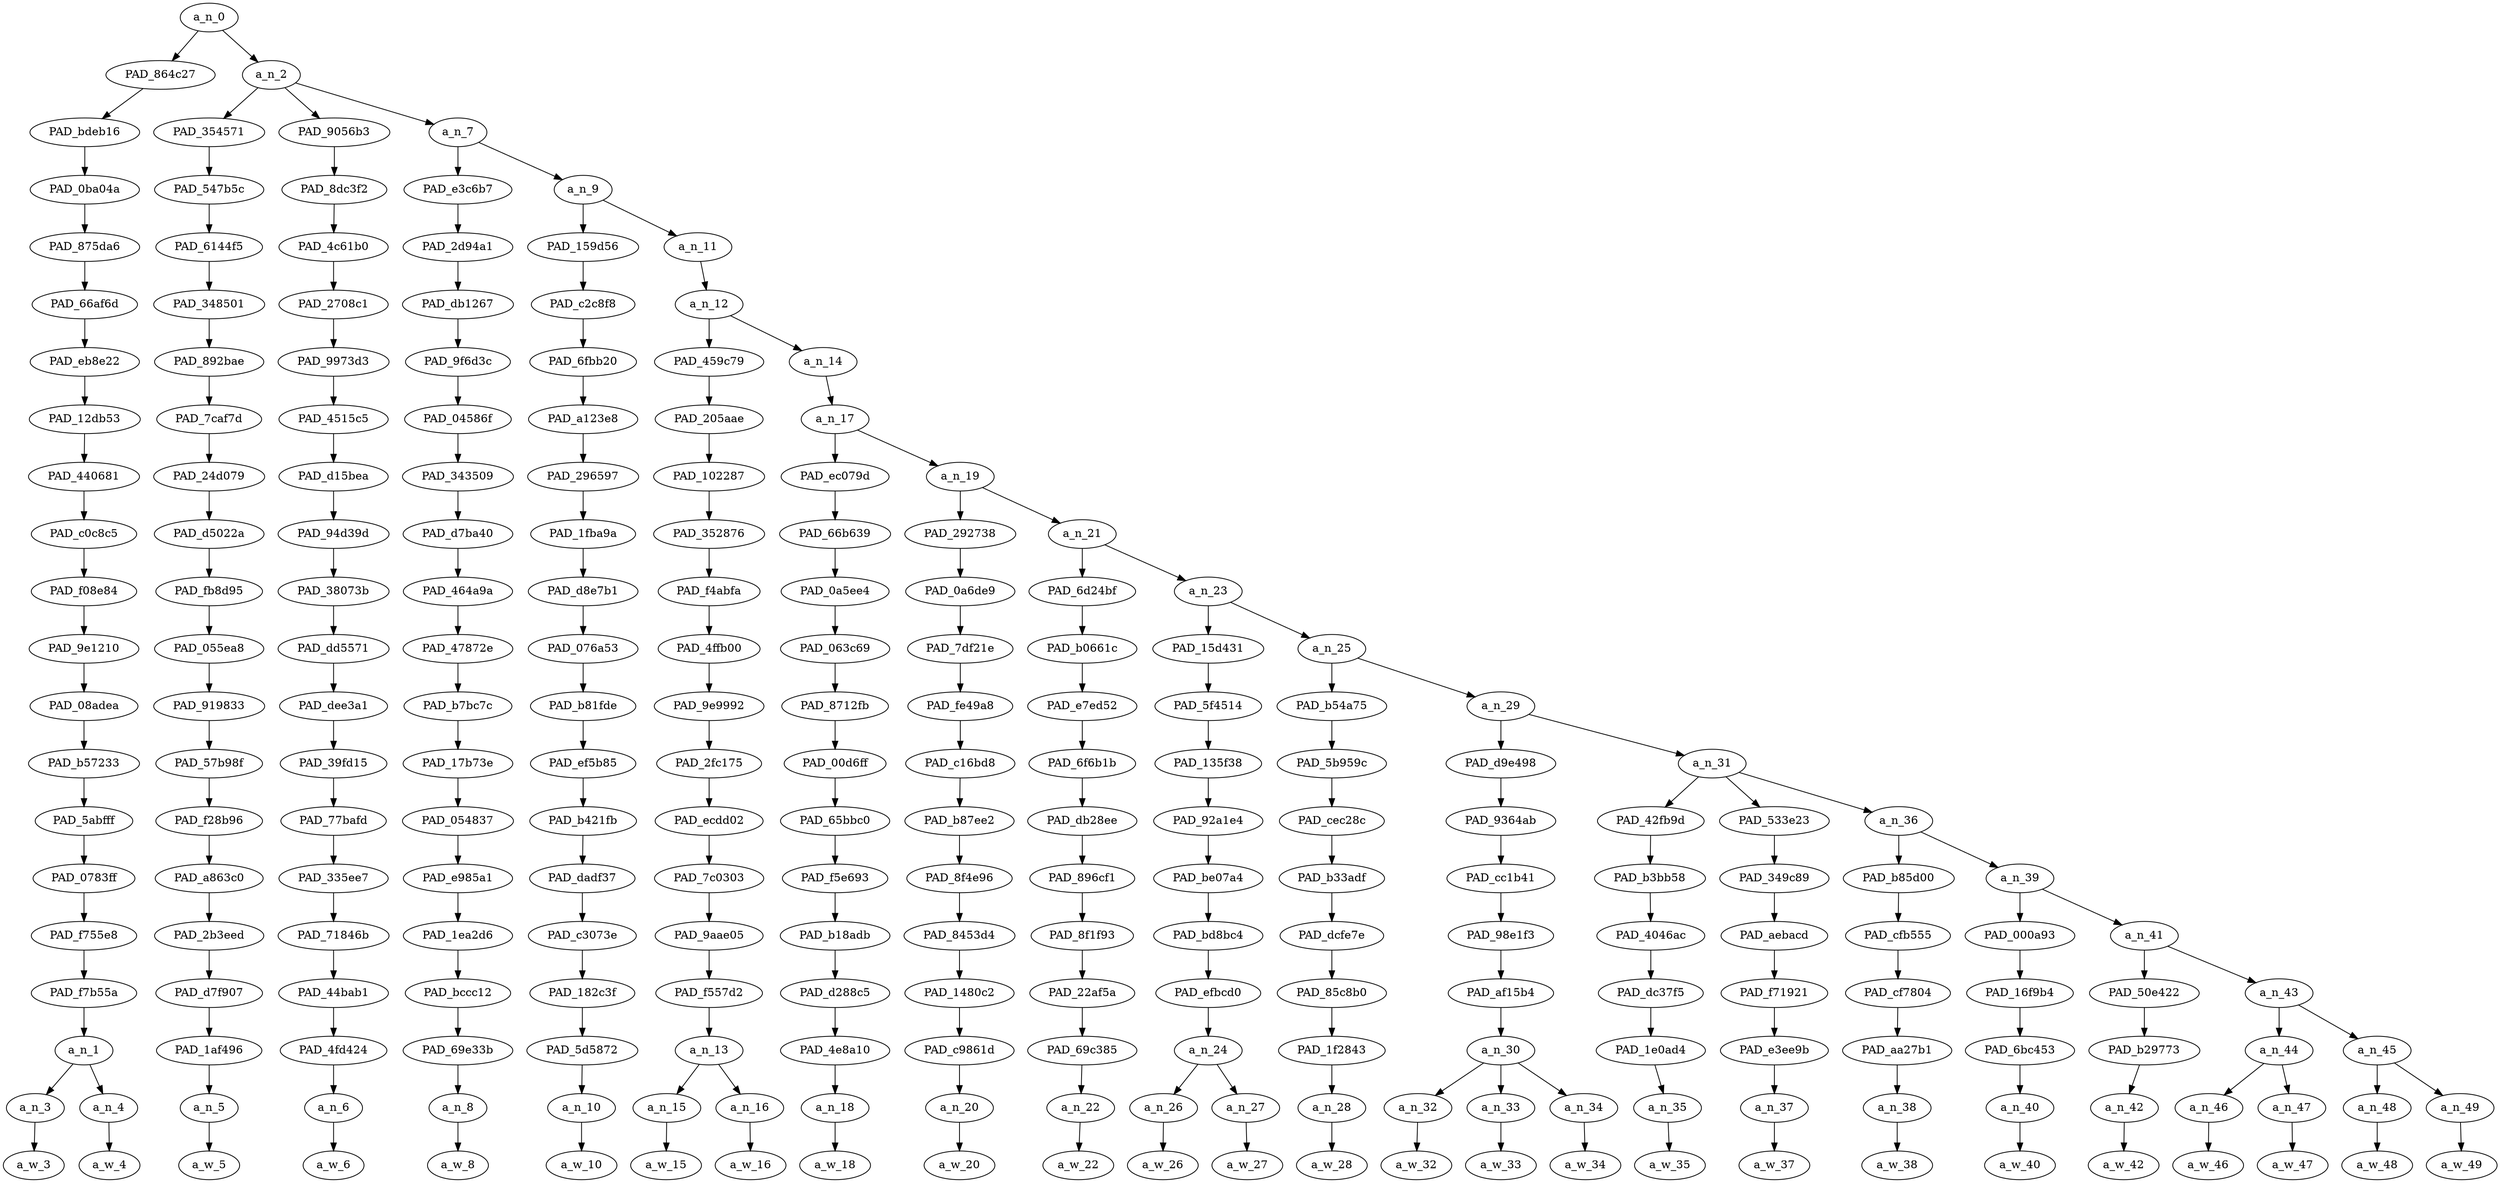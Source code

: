 strict digraph "" {
	a_n_0	[div_dir=1,
		index=0,
		level=20,
		pos="1.9516126844618056,20!",
		text_span="[0, 1, 2, 3, 4, 5, 6, 7, 8, 9, 10, 11, 12, 13, 14, 15, 16, 17, 18, 19, 20, 21, 22, 23, 24, 25]",
		value=0.99999999];
	PAD_864c27	[div_dir=1,
		index=0,
		level=19,
		pos="0.5,19!",
		text_span="[0, 1]",
		value=0.10916857];
	a_n_0 -> PAD_864c27;
	a_n_2	[div_dir=1,
		index=1,
		level=19,
		pos="3.403225368923611,19!",
		text_span="[2, 3, 4, 5, 6, 7, 8, 9, 10, 11, 12, 13, 14, 15, 16, 17, 18, 19, 20, 21, 22, 23, 24, 25]",
		value=0.88973448];
	a_n_0 -> a_n_2;
	PAD_bdeb16	[div_dir=1,
		index=0,
		level=18,
		pos="0.5,18!",
		text_span="[0, 1]",
		value=0.10916857];
	PAD_864c27 -> PAD_bdeb16;
	PAD_0ba04a	[div_dir=1,
		index=0,
		level=17,
		pos="0.5,17!",
		text_span="[0, 1]",
		value=0.10916857];
	PAD_bdeb16 -> PAD_0ba04a;
	PAD_875da6	[div_dir=1,
		index=0,
		level=16,
		pos="0.5,16!",
		text_span="[0, 1]",
		value=0.10916857];
	PAD_0ba04a -> PAD_875da6;
	PAD_66af6d	[div_dir=1,
		index=0,
		level=15,
		pos="0.5,15!",
		text_span="[0, 1]",
		value=0.10916857];
	PAD_875da6 -> PAD_66af6d;
	PAD_eb8e22	[div_dir=1,
		index=0,
		level=14,
		pos="0.5,14!",
		text_span="[0, 1]",
		value=0.10916857];
	PAD_66af6d -> PAD_eb8e22;
	PAD_12db53	[div_dir=1,
		index=0,
		level=13,
		pos="0.5,13!",
		text_span="[0, 1]",
		value=0.10916857];
	PAD_eb8e22 -> PAD_12db53;
	PAD_440681	[div_dir=1,
		index=0,
		level=12,
		pos="0.5,12!",
		text_span="[0, 1]",
		value=0.10916857];
	PAD_12db53 -> PAD_440681;
	PAD_c0c8c5	[div_dir=1,
		index=0,
		level=11,
		pos="0.5,11!",
		text_span="[0, 1]",
		value=0.10916857];
	PAD_440681 -> PAD_c0c8c5;
	PAD_f08e84	[div_dir=1,
		index=0,
		level=10,
		pos="0.5,10!",
		text_span="[0, 1]",
		value=0.10916857];
	PAD_c0c8c5 -> PAD_f08e84;
	PAD_9e1210	[div_dir=1,
		index=0,
		level=9,
		pos="0.5,9!",
		text_span="[0, 1]",
		value=0.10916857];
	PAD_f08e84 -> PAD_9e1210;
	PAD_08adea	[div_dir=1,
		index=0,
		level=8,
		pos="0.5,8!",
		text_span="[0, 1]",
		value=0.10916857];
	PAD_9e1210 -> PAD_08adea;
	PAD_b57233	[div_dir=1,
		index=0,
		level=7,
		pos="0.5,7!",
		text_span="[0, 1]",
		value=0.10916857];
	PAD_08adea -> PAD_b57233;
	PAD_5abfff	[div_dir=1,
		index=0,
		level=6,
		pos="0.5,6!",
		text_span="[0, 1]",
		value=0.10916857];
	PAD_b57233 -> PAD_5abfff;
	PAD_0783ff	[div_dir=1,
		index=0,
		level=5,
		pos="0.5,5!",
		text_span="[0, 1]",
		value=0.10916857];
	PAD_5abfff -> PAD_0783ff;
	PAD_f755e8	[div_dir=1,
		index=0,
		level=4,
		pos="0.5,4!",
		text_span="[0, 1]",
		value=0.10916857];
	PAD_0783ff -> PAD_f755e8;
	PAD_f7b55a	[div_dir=1,
		index=0,
		level=3,
		pos="0.5,3!",
		text_span="[0, 1]",
		value=0.10916857];
	PAD_f755e8 -> PAD_f7b55a;
	a_n_1	[div_dir=1,
		index=0,
		level=2,
		pos="0.5,2!",
		text_span="[0, 1]",
		value=0.10916857];
	PAD_f7b55a -> a_n_1;
	a_n_3	[div_dir=1,
		index=0,
		level=1,
		pos="0.0,1!",
		text_span="[0]",
		value=0.05804582];
	a_n_1 -> a_n_3;
	a_n_4	[div_dir=1,
		index=1,
		level=1,
		pos="1.0,1!",
		text_span="[1]",
		value=0.05062769];
	a_n_1 -> a_n_4;
	a_w_3	[div_dir=0,
		index=0,
		level=0,
		pos="0,0!",
		text_span="[0]",
		value=illegal];
	a_n_3 -> a_w_3;
	a_w_4	[div_dir=0,
		index=1,
		level=0,
		pos="1,0!",
		text_span="[1]",
		value=aliens];
	a_n_4 -> a_w_4;
	PAD_354571	[div_dir=1,
		index=1,
		level=18,
		pos="2.0,18!",
		text_span="[2]",
		value=0.03286369];
	a_n_2 -> PAD_354571;
	PAD_9056b3	[div_dir=1,
		index=2,
		level=18,
		pos="3.0,18!",
		text_span="[3]",
		value=0.02727210];
	a_n_2 -> PAD_9056b3;
	a_n_7	[div_dir=1,
		index=3,
		level=18,
		pos="5.209676106770834,18!",
		text_span="[4, 5, 6, 7, 8, 9, 10, 11, 12, 13, 14, 15, 16, 17, 18, 19, 20, 21, 22, 23, 24, 25]",
		value=0.82859205];
	a_n_2 -> a_n_7;
	PAD_547b5c	[div_dir=1,
		index=1,
		level=17,
		pos="2.0,17!",
		text_span="[2]",
		value=0.03286369];
	PAD_354571 -> PAD_547b5c;
	PAD_6144f5	[div_dir=1,
		index=1,
		level=16,
		pos="2.0,16!",
		text_span="[2]",
		value=0.03286369];
	PAD_547b5c -> PAD_6144f5;
	PAD_348501	[div_dir=1,
		index=1,
		level=15,
		pos="2.0,15!",
		text_span="[2]",
		value=0.03286369];
	PAD_6144f5 -> PAD_348501;
	PAD_892bae	[div_dir=1,
		index=1,
		level=14,
		pos="2.0,14!",
		text_span="[2]",
		value=0.03286369];
	PAD_348501 -> PAD_892bae;
	PAD_7caf7d	[div_dir=1,
		index=1,
		level=13,
		pos="2.0,13!",
		text_span="[2]",
		value=0.03286369];
	PAD_892bae -> PAD_7caf7d;
	PAD_24d079	[div_dir=1,
		index=1,
		level=12,
		pos="2.0,12!",
		text_span="[2]",
		value=0.03286369];
	PAD_7caf7d -> PAD_24d079;
	PAD_d5022a	[div_dir=1,
		index=1,
		level=11,
		pos="2.0,11!",
		text_span="[2]",
		value=0.03286369];
	PAD_24d079 -> PAD_d5022a;
	PAD_fb8d95	[div_dir=1,
		index=1,
		level=10,
		pos="2.0,10!",
		text_span="[2]",
		value=0.03286369];
	PAD_d5022a -> PAD_fb8d95;
	PAD_055ea8	[div_dir=1,
		index=1,
		level=9,
		pos="2.0,9!",
		text_span="[2]",
		value=0.03286369];
	PAD_fb8d95 -> PAD_055ea8;
	PAD_919833	[div_dir=1,
		index=1,
		level=8,
		pos="2.0,8!",
		text_span="[2]",
		value=0.03286369];
	PAD_055ea8 -> PAD_919833;
	PAD_57b98f	[div_dir=1,
		index=1,
		level=7,
		pos="2.0,7!",
		text_span="[2]",
		value=0.03286369];
	PAD_919833 -> PAD_57b98f;
	PAD_f28b96	[div_dir=1,
		index=1,
		level=6,
		pos="2.0,6!",
		text_span="[2]",
		value=0.03286369];
	PAD_57b98f -> PAD_f28b96;
	PAD_a863c0	[div_dir=1,
		index=1,
		level=5,
		pos="2.0,5!",
		text_span="[2]",
		value=0.03286369];
	PAD_f28b96 -> PAD_a863c0;
	PAD_2b3eed	[div_dir=1,
		index=1,
		level=4,
		pos="2.0,4!",
		text_span="[2]",
		value=0.03286369];
	PAD_a863c0 -> PAD_2b3eed;
	PAD_d7f907	[div_dir=1,
		index=1,
		level=3,
		pos="2.0,3!",
		text_span="[2]",
		value=0.03286369];
	PAD_2b3eed -> PAD_d7f907;
	PAD_1af496	[div_dir=1,
		index=1,
		level=2,
		pos="2.0,2!",
		text_span="[2]",
		value=0.03286369];
	PAD_d7f907 -> PAD_1af496;
	a_n_5	[div_dir=1,
		index=2,
		level=1,
		pos="2.0,1!",
		text_span="[2]",
		value=0.03286369];
	PAD_1af496 -> a_n_5;
	a_w_5	[div_dir=0,
		index=2,
		level=0,
		pos="2,0!",
		text_span="[2]",
		value=should];
	a_n_5 -> a_w_5;
	PAD_8dc3f2	[div_dir=1,
		index=2,
		level=17,
		pos="3.0,17!",
		text_span="[3]",
		value=0.02727210];
	PAD_9056b3 -> PAD_8dc3f2;
	PAD_4c61b0	[div_dir=1,
		index=2,
		level=16,
		pos="3.0,16!",
		text_span="[3]",
		value=0.02727210];
	PAD_8dc3f2 -> PAD_4c61b0;
	PAD_2708c1	[div_dir=1,
		index=2,
		level=15,
		pos="3.0,15!",
		text_span="[3]",
		value=0.02727210];
	PAD_4c61b0 -> PAD_2708c1;
	PAD_9973d3	[div_dir=1,
		index=2,
		level=14,
		pos="3.0,14!",
		text_span="[3]",
		value=0.02727210];
	PAD_2708c1 -> PAD_9973d3;
	PAD_4515c5	[div_dir=1,
		index=2,
		level=13,
		pos="3.0,13!",
		text_span="[3]",
		value=0.02727210];
	PAD_9973d3 -> PAD_4515c5;
	PAD_d15bea	[div_dir=1,
		index=2,
		level=12,
		pos="3.0,12!",
		text_span="[3]",
		value=0.02727210];
	PAD_4515c5 -> PAD_d15bea;
	PAD_94d39d	[div_dir=1,
		index=2,
		level=11,
		pos="3.0,11!",
		text_span="[3]",
		value=0.02727210];
	PAD_d15bea -> PAD_94d39d;
	PAD_38073b	[div_dir=1,
		index=2,
		level=10,
		pos="3.0,10!",
		text_span="[3]",
		value=0.02727210];
	PAD_94d39d -> PAD_38073b;
	PAD_dd5571	[div_dir=1,
		index=2,
		level=9,
		pos="3.0,9!",
		text_span="[3]",
		value=0.02727210];
	PAD_38073b -> PAD_dd5571;
	PAD_dee3a1	[div_dir=1,
		index=2,
		level=8,
		pos="3.0,8!",
		text_span="[3]",
		value=0.02727210];
	PAD_dd5571 -> PAD_dee3a1;
	PAD_39fd15	[div_dir=1,
		index=2,
		level=7,
		pos="3.0,7!",
		text_span="[3]",
		value=0.02727210];
	PAD_dee3a1 -> PAD_39fd15;
	PAD_77bafd	[div_dir=1,
		index=2,
		level=6,
		pos="3.0,6!",
		text_span="[3]",
		value=0.02727210];
	PAD_39fd15 -> PAD_77bafd;
	PAD_335ee7	[div_dir=1,
		index=2,
		level=5,
		pos="3.0,5!",
		text_span="[3]",
		value=0.02727210];
	PAD_77bafd -> PAD_335ee7;
	PAD_71846b	[div_dir=1,
		index=2,
		level=4,
		pos="3.0,4!",
		text_span="[3]",
		value=0.02727210];
	PAD_335ee7 -> PAD_71846b;
	PAD_44bab1	[div_dir=1,
		index=2,
		level=3,
		pos="3.0,3!",
		text_span="[3]",
		value=0.02727210];
	PAD_71846b -> PAD_44bab1;
	PAD_4fd424	[div_dir=1,
		index=2,
		level=2,
		pos="3.0,2!",
		text_span="[3]",
		value=0.02727210];
	PAD_44bab1 -> PAD_4fd424;
	a_n_6	[div_dir=1,
		index=3,
		level=1,
		pos="3.0,1!",
		text_span="[3]",
		value=0.02727210];
	PAD_4fd424 -> a_n_6;
	a_w_6	[div_dir=0,
		index=3,
		level=0,
		pos="3,0!",
		text_span="[3]",
		value=just];
	a_n_6 -> a_w_6;
	PAD_e3c6b7	[div_dir=1,
		index=3,
		level=17,
		pos="4.0,17!",
		text_span="[4]",
		value=0.02339483];
	a_n_7 -> PAD_e3c6b7;
	a_n_9	[div_dir=1,
		index=4,
		level=17,
		pos="6.419352213541667,17!",
		text_span="[5, 6, 7, 8, 9, 10, 11, 12, 13, 14, 15, 16, 17, 18, 19, 20, 21, 22, 23, 24, 25]",
		value=0.80422819];
	a_n_7 -> a_n_9;
	PAD_2d94a1	[div_dir=1,
		index=3,
		level=16,
		pos="4.0,16!",
		text_span="[4]",
		value=0.02339483];
	PAD_e3c6b7 -> PAD_2d94a1;
	PAD_db1267	[div_dir=1,
		index=3,
		level=15,
		pos="4.0,15!",
		text_span="[4]",
		value=0.02339483];
	PAD_2d94a1 -> PAD_db1267;
	PAD_9f6d3c	[div_dir=1,
		index=3,
		level=14,
		pos="4.0,14!",
		text_span="[4]",
		value=0.02339483];
	PAD_db1267 -> PAD_9f6d3c;
	PAD_04586f	[div_dir=1,
		index=3,
		level=13,
		pos="4.0,13!",
		text_span="[4]",
		value=0.02339483];
	PAD_9f6d3c -> PAD_04586f;
	PAD_343509	[div_dir=1,
		index=3,
		level=12,
		pos="4.0,12!",
		text_span="[4]",
		value=0.02339483];
	PAD_04586f -> PAD_343509;
	PAD_d7ba40	[div_dir=1,
		index=3,
		level=11,
		pos="4.0,11!",
		text_span="[4]",
		value=0.02339483];
	PAD_343509 -> PAD_d7ba40;
	PAD_464a9a	[div_dir=1,
		index=3,
		level=10,
		pos="4.0,10!",
		text_span="[4]",
		value=0.02339483];
	PAD_d7ba40 -> PAD_464a9a;
	PAD_47872e	[div_dir=1,
		index=3,
		level=9,
		pos="4.0,9!",
		text_span="[4]",
		value=0.02339483];
	PAD_464a9a -> PAD_47872e;
	PAD_b7bc7c	[div_dir=1,
		index=3,
		level=8,
		pos="4.0,8!",
		text_span="[4]",
		value=0.02339483];
	PAD_47872e -> PAD_b7bc7c;
	PAD_17b73e	[div_dir=1,
		index=3,
		level=7,
		pos="4.0,7!",
		text_span="[4]",
		value=0.02339483];
	PAD_b7bc7c -> PAD_17b73e;
	PAD_054837	[div_dir=1,
		index=3,
		level=6,
		pos="4.0,6!",
		text_span="[4]",
		value=0.02339483];
	PAD_17b73e -> PAD_054837;
	PAD_e985a1	[div_dir=1,
		index=3,
		level=5,
		pos="4.0,5!",
		text_span="[4]",
		value=0.02339483];
	PAD_054837 -> PAD_e985a1;
	PAD_1ea2d6	[div_dir=1,
		index=3,
		level=4,
		pos="4.0,4!",
		text_span="[4]",
		value=0.02339483];
	PAD_e985a1 -> PAD_1ea2d6;
	PAD_bccc12	[div_dir=1,
		index=3,
		level=3,
		pos="4.0,3!",
		text_span="[4]",
		value=0.02339483];
	PAD_1ea2d6 -> PAD_bccc12;
	PAD_69e33b	[div_dir=1,
		index=3,
		level=2,
		pos="4.0,2!",
		text_span="[4]",
		value=0.02339483];
	PAD_bccc12 -> PAD_69e33b;
	a_n_8	[div_dir=1,
		index=4,
		level=1,
		pos="4.0,1!",
		text_span="[4]",
		value=0.02339483];
	PAD_69e33b -> a_n_8;
	a_w_8	[div_dir=0,
		index=4,
		level=0,
		pos="4,0!",
		text_span="[4]",
		value=be];
	a_n_8 -> a_w_8;
	PAD_159d56	[div_dir=1,
		index=4,
		level=16,
		pos="5.0,16!",
		text_span="[5]",
		value=0.02410509];
	a_n_9 -> PAD_159d56;
	a_n_11	[div_dir=1,
		index=5,
		level=16,
		pos="7.838704427083334,16!",
		text_span="[6, 7, 8, 9, 10, 11, 12, 13, 14, 15, 16, 17, 18, 19, 20, 21, 22, 23, 24, 25]",
		value=0.77915946];
	a_n_9 -> a_n_11;
	PAD_c2c8f8	[div_dir=1,
		index=4,
		level=15,
		pos="5.0,15!",
		text_span="[5]",
		value=0.02410509];
	PAD_159d56 -> PAD_c2c8f8;
	PAD_6fbb20	[div_dir=1,
		index=4,
		level=14,
		pos="5.0,14!",
		text_span="[5]",
		value=0.02410509];
	PAD_c2c8f8 -> PAD_6fbb20;
	PAD_a123e8	[div_dir=1,
		index=4,
		level=13,
		pos="5.0,13!",
		text_span="[5]",
		value=0.02410509];
	PAD_6fbb20 -> PAD_a123e8;
	PAD_296597	[div_dir=1,
		index=4,
		level=12,
		pos="5.0,12!",
		text_span="[5]",
		value=0.02410509];
	PAD_a123e8 -> PAD_296597;
	PAD_1fba9a	[div_dir=1,
		index=4,
		level=11,
		pos="5.0,11!",
		text_span="[5]",
		value=0.02410509];
	PAD_296597 -> PAD_1fba9a;
	PAD_d8e7b1	[div_dir=1,
		index=4,
		level=10,
		pos="5.0,10!",
		text_span="[5]",
		value=0.02410509];
	PAD_1fba9a -> PAD_d8e7b1;
	PAD_076a53	[div_dir=1,
		index=4,
		level=9,
		pos="5.0,9!",
		text_span="[5]",
		value=0.02410509];
	PAD_d8e7b1 -> PAD_076a53;
	PAD_b81fde	[div_dir=1,
		index=4,
		level=8,
		pos="5.0,8!",
		text_span="[5]",
		value=0.02410509];
	PAD_076a53 -> PAD_b81fde;
	PAD_ef5b85	[div_dir=1,
		index=4,
		level=7,
		pos="5.0,7!",
		text_span="[5]",
		value=0.02410509];
	PAD_b81fde -> PAD_ef5b85;
	PAD_b421fb	[div_dir=1,
		index=4,
		level=6,
		pos="5.0,6!",
		text_span="[5]",
		value=0.02410509];
	PAD_ef5b85 -> PAD_b421fb;
	PAD_dadf37	[div_dir=1,
		index=4,
		level=5,
		pos="5.0,5!",
		text_span="[5]",
		value=0.02410509];
	PAD_b421fb -> PAD_dadf37;
	PAD_c3073e	[div_dir=1,
		index=4,
		level=4,
		pos="5.0,4!",
		text_span="[5]",
		value=0.02410509];
	PAD_dadf37 -> PAD_c3073e;
	PAD_182c3f	[div_dir=1,
		index=4,
		level=3,
		pos="5.0,3!",
		text_span="[5]",
		value=0.02410509];
	PAD_c3073e -> PAD_182c3f;
	PAD_5d5872	[div_dir=1,
		index=4,
		level=2,
		pos="5.0,2!",
		text_span="[5]",
		value=0.02410509];
	PAD_182c3f -> PAD_5d5872;
	a_n_10	[div_dir=1,
		index=5,
		level=1,
		pos="5.0,1!",
		text_span="[5]",
		value=0.02410509];
	PAD_5d5872 -> a_n_10;
	a_w_10	[div_dir=0,
		index=5,
		level=0,
		pos="5,0!",
		text_span="[5]",
		value=called];
	a_n_10 -> a_w_10;
	a_n_12	[div_dir=1,
		index=5,
		level=15,
		pos="7.838704427083334,15!",
		text_span="[6, 7, 8, 9, 10, 11, 12, 13, 14, 15, 16, 17, 18, 19, 20, 21, 22, 23, 24, 25]",
		value=0.77818424];
	a_n_11 -> a_n_12;
	PAD_459c79	[div_dir=1,
		index=5,
		level=14,
		pos="6.5,14!",
		text_span="[6, 7]",
		value=0.06320005];
	a_n_12 -> PAD_459c79;
	a_n_14	[div_dir=1,
		index=6,
		level=14,
		pos="9.177408854166668,14!",
		text_span="[8, 9, 10, 11, 12, 13, 14, 15, 16, 17, 18, 19, 20, 21, 22, 23, 24, 25]",
		value=0.71400896];
	a_n_12 -> a_n_14;
	PAD_205aae	[div_dir=1,
		index=5,
		level=13,
		pos="6.5,13!",
		text_span="[6, 7]",
		value=0.06320005];
	PAD_459c79 -> PAD_205aae;
	PAD_102287	[div_dir=1,
		index=5,
		level=12,
		pos="6.5,12!",
		text_span="[6, 7]",
		value=0.06320005];
	PAD_205aae -> PAD_102287;
	PAD_352876	[div_dir=1,
		index=5,
		level=11,
		pos="6.5,11!",
		text_span="[6, 7]",
		value=0.06320005];
	PAD_102287 -> PAD_352876;
	PAD_f4abfa	[div_dir=1,
		index=5,
		level=10,
		pos="6.5,10!",
		text_span="[6, 7]",
		value=0.06320005];
	PAD_352876 -> PAD_f4abfa;
	PAD_4ffb00	[div_dir=1,
		index=5,
		level=9,
		pos="6.5,9!",
		text_span="[6, 7]",
		value=0.06320005];
	PAD_f4abfa -> PAD_4ffb00;
	PAD_9e9992	[div_dir=1,
		index=5,
		level=8,
		pos="6.5,8!",
		text_span="[6, 7]",
		value=0.06320005];
	PAD_4ffb00 -> PAD_9e9992;
	PAD_2fc175	[div_dir=1,
		index=5,
		level=7,
		pos="6.5,7!",
		text_span="[6, 7]",
		value=0.06320005];
	PAD_9e9992 -> PAD_2fc175;
	PAD_ecdd02	[div_dir=1,
		index=5,
		level=6,
		pos="6.5,6!",
		text_span="[6, 7]",
		value=0.06320005];
	PAD_2fc175 -> PAD_ecdd02;
	PAD_7c0303	[div_dir=1,
		index=5,
		level=5,
		pos="6.5,5!",
		text_span="[6, 7]",
		value=0.06320005];
	PAD_ecdd02 -> PAD_7c0303;
	PAD_9aae05	[div_dir=1,
		index=5,
		level=4,
		pos="6.5,4!",
		text_span="[6, 7]",
		value=0.06320005];
	PAD_7c0303 -> PAD_9aae05;
	PAD_f557d2	[div_dir=1,
		index=5,
		level=3,
		pos="6.5,3!",
		text_span="[6, 7]",
		value=0.06320005];
	PAD_9aae05 -> PAD_f557d2;
	a_n_13	[div_dir=1,
		index=5,
		level=2,
		pos="6.5,2!",
		text_span="[6, 7]",
		value=0.06320005];
	PAD_f557d2 -> a_n_13;
	a_n_15	[div_dir=1,
		index=6,
		level=1,
		pos="6.0,1!",
		text_span="[6]",
		value=0.03156558];
	a_n_13 -> a_n_15;
	a_n_16	[div_dir=1,
		index=7,
		level=1,
		pos="7.0,1!",
		text_span="[7]",
		value=0.03141052];
	a_n_13 -> a_n_16;
	a_w_15	[div_dir=0,
		index=6,
		level=0,
		pos="6,0!",
		text_span="[6]",
		value=enemy];
	a_n_15 -> a_w_15;
	a_w_16	[div_dir=0,
		index=7,
		level=0,
		pos="7,0!",
		text_span="[7]",
		value=combatants];
	a_n_16 -> a_w_16;
	a_n_17	[div_dir=1,
		index=6,
		level=13,
		pos="9.177408854166668,13!",
		text_span="[8, 9, 10, 11, 12, 13, 14, 15, 16, 17, 18, 19, 20, 21, 22, 23, 24, 25]",
		value=0.71305860];
	a_n_14 -> a_n_17;
	PAD_ec079d	[div_dir=1,
		index=6,
		level=12,
		pos="8.0,12!",
		text_span="[8]",
		value=0.02447780];
	a_n_17 -> PAD_ec079d;
	a_n_19	[div_dir=1,
		index=7,
		level=12,
		pos="10.354817708333334,12!",
		text_span="[9, 10, 11, 12, 13, 14, 15, 16, 17, 18, 19, 20, 21, 22, 23, 24, 25]",
		value=0.68763043];
	a_n_17 -> a_n_19;
	PAD_66b639	[div_dir=1,
		index=6,
		level=11,
		pos="8.0,11!",
		text_span="[8]",
		value=0.02447780];
	PAD_ec079d -> PAD_66b639;
	PAD_0a5ee4	[div_dir=1,
		index=6,
		level=10,
		pos="8.0,10!",
		text_span="[8]",
		value=0.02447780];
	PAD_66b639 -> PAD_0a5ee4;
	PAD_063c69	[div_dir=1,
		index=6,
		level=9,
		pos="8.0,9!",
		text_span="[8]",
		value=0.02447780];
	PAD_0a5ee4 -> PAD_063c69;
	PAD_8712fb	[div_dir=1,
		index=6,
		level=8,
		pos="8.0,8!",
		text_span="[8]",
		value=0.02447780];
	PAD_063c69 -> PAD_8712fb;
	PAD_00d6ff	[div_dir=1,
		index=6,
		level=7,
		pos="8.0,7!",
		text_span="[8]",
		value=0.02447780];
	PAD_8712fb -> PAD_00d6ff;
	PAD_65bbc0	[div_dir=1,
		index=6,
		level=6,
		pos="8.0,6!",
		text_span="[8]",
		value=0.02447780];
	PAD_00d6ff -> PAD_65bbc0;
	PAD_f5e693	[div_dir=1,
		index=6,
		level=5,
		pos="8.0,5!",
		text_span="[8]",
		value=0.02447780];
	PAD_65bbc0 -> PAD_f5e693;
	PAD_b18adb	[div_dir=1,
		index=6,
		level=4,
		pos="8.0,4!",
		text_span="[8]",
		value=0.02447780];
	PAD_f5e693 -> PAD_b18adb;
	PAD_d288c5	[div_dir=1,
		index=6,
		level=3,
		pos="8.0,3!",
		text_span="[8]",
		value=0.02447780];
	PAD_b18adb -> PAD_d288c5;
	PAD_4e8a10	[div_dir=1,
		index=6,
		level=2,
		pos="8.0,2!",
		text_span="[8]",
		value=0.02447780];
	PAD_d288c5 -> PAD_4e8a10;
	a_n_18	[div_dir=1,
		index=8,
		level=1,
		pos="8.0,1!",
		text_span="[8]",
		value=0.02447780];
	PAD_4e8a10 -> a_n_18;
	a_w_18	[div_dir=0,
		index=8,
		level=0,
		pos="8,0!",
		text_span="[8]",
		value=they];
	a_n_18 -> a_w_18;
	PAD_292738	[div_dir=1,
		index=7,
		level=11,
		pos="9.0,11!",
		text_span="[9]",
		value=0.02231771];
	a_n_19 -> PAD_292738;
	a_n_21	[div_dir=1,
		index=8,
		level=11,
		pos="11.709635416666668,11!",
		text_span="[10, 11, 12, 13, 14, 15, 16, 17, 18, 19, 20, 21, 22, 23, 24, 25]",
		value=0.66438306];
	a_n_19 -> a_n_21;
	PAD_0a6de9	[div_dir=1,
		index=7,
		level=10,
		pos="9.0,10!",
		text_span="[9]",
		value=0.02231771];
	PAD_292738 -> PAD_0a6de9;
	PAD_7df21e	[div_dir=1,
		index=7,
		level=9,
		pos="9.0,9!",
		text_span="[9]",
		value=0.02231771];
	PAD_0a6de9 -> PAD_7df21e;
	PAD_fe49a8	[div_dir=1,
		index=7,
		level=8,
		pos="9.0,8!",
		text_span="[9]",
		value=0.02231771];
	PAD_7df21e -> PAD_fe49a8;
	PAD_c16bd8	[div_dir=1,
		index=7,
		level=7,
		pos="9.0,7!",
		text_span="[9]",
		value=0.02231771];
	PAD_fe49a8 -> PAD_c16bd8;
	PAD_b87ee2	[div_dir=1,
		index=7,
		level=6,
		pos="9.0,6!",
		text_span="[9]",
		value=0.02231771];
	PAD_c16bd8 -> PAD_b87ee2;
	PAD_8f4e96	[div_dir=1,
		index=7,
		level=5,
		pos="9.0,5!",
		text_span="[9]",
		value=0.02231771];
	PAD_b87ee2 -> PAD_8f4e96;
	PAD_8453d4	[div_dir=1,
		index=7,
		level=4,
		pos="9.0,4!",
		text_span="[9]",
		value=0.02231771];
	PAD_8f4e96 -> PAD_8453d4;
	PAD_1480c2	[div_dir=1,
		index=7,
		level=3,
		pos="9.0,3!",
		text_span="[9]",
		value=0.02231771];
	PAD_8453d4 -> PAD_1480c2;
	PAD_c9861d	[div_dir=1,
		index=7,
		level=2,
		pos="9.0,2!",
		text_span="[9]",
		value=0.02231771];
	PAD_1480c2 -> PAD_c9861d;
	a_n_20	[div_dir=1,
		index=9,
		level=1,
		pos="9.0,1!",
		text_span="[9]",
		value=0.02231771];
	PAD_c9861d -> a_n_20;
	a_w_20	[div_dir=0,
		index=9,
		level=0,
		pos="9,0!",
		text_span="[9]",
		value=have];
	a_n_20 -> a_w_20;
	PAD_6d24bf	[div_dir=1,
		index=8,
		level=10,
		pos="10.0,10!",
		text_span="[10]",
		value=0.02669096];
	a_n_21 -> PAD_6d24bf;
	a_n_23	[div_dir=1,
		index=9,
		level=10,
		pos="13.419270833333334,10!",
		text_span="[11, 12, 13, 14, 15, 16, 17, 18, 19, 20, 21, 22, 23, 24, 25]",
		value=0.63677784];
	a_n_21 -> a_n_23;
	PAD_b0661c	[div_dir=1,
		index=8,
		level=9,
		pos="10.0,9!",
		text_span="[10]",
		value=0.02669096];
	PAD_6d24bf -> PAD_b0661c;
	PAD_e7ed52	[div_dir=1,
		index=8,
		level=8,
		pos="10.0,8!",
		text_span="[10]",
		value=0.02669096];
	PAD_b0661c -> PAD_e7ed52;
	PAD_6f6b1b	[div_dir=1,
		index=8,
		level=7,
		pos="10.0,7!",
		text_span="[10]",
		value=0.02669096];
	PAD_e7ed52 -> PAD_6f6b1b;
	PAD_db28ee	[div_dir=1,
		index=8,
		level=6,
		pos="10.0,6!",
		text_span="[10]",
		value=0.02669096];
	PAD_6f6b1b -> PAD_db28ee;
	PAD_896cf1	[div_dir=1,
		index=8,
		level=5,
		pos="10.0,5!",
		text_span="[10]",
		value=0.02669096];
	PAD_db28ee -> PAD_896cf1;
	PAD_8f1f93	[div_dir=1,
		index=8,
		level=4,
		pos="10.0,4!",
		text_span="[10]",
		value=0.02669096];
	PAD_896cf1 -> PAD_8f1f93;
	PAD_22af5a	[div_dir=1,
		index=8,
		level=3,
		pos="10.0,3!",
		text_span="[10]",
		value=0.02669096];
	PAD_8f1f93 -> PAD_22af5a;
	PAD_69c385	[div_dir=1,
		index=8,
		level=2,
		pos="10.0,2!",
		text_span="[10]",
		value=0.02669096];
	PAD_22af5a -> PAD_69c385;
	a_n_22	[div_dir=1,
		index=10,
		level=1,
		pos="10.0,1!",
		text_span="[10]",
		value=0.02669096];
	PAD_69c385 -> a_n_22;
	a_w_22	[div_dir=0,
		index=10,
		level=0,
		pos="10,0!",
		text_span="[10]",
		value=killed];
	a_n_22 -> a_w_22;
	PAD_15d431	[div_dir=1,
		index=9,
		level=9,
		pos="11.5,9!",
		text_span="[11, 12]",
		value=0.06300479];
	a_n_23 -> PAD_15d431;
	a_n_25	[div_dir=1,
		index=10,
		level=9,
		pos="15.338541666666668,9!",
		text_span="[13, 14, 15, 16, 17, 18, 19, 20, 21, 22, 23, 24, 25]",
		value=0.57286928];
	a_n_23 -> a_n_25;
	PAD_5f4514	[div_dir=1,
		index=9,
		level=8,
		pos="11.5,8!",
		text_span="[11, 12]",
		value=0.06300479];
	PAD_15d431 -> PAD_5f4514;
	PAD_135f38	[div_dir=1,
		index=9,
		level=7,
		pos="11.5,7!",
		text_span="[11, 12]",
		value=0.06300479];
	PAD_5f4514 -> PAD_135f38;
	PAD_92a1e4	[div_dir=1,
		index=9,
		level=6,
		pos="11.5,6!",
		text_span="[11, 12]",
		value=0.06300479];
	PAD_135f38 -> PAD_92a1e4;
	PAD_be07a4	[div_dir=1,
		index=9,
		level=5,
		pos="11.5,5!",
		text_span="[11, 12]",
		value=0.06300479];
	PAD_92a1e4 -> PAD_be07a4;
	PAD_bd8bc4	[div_dir=1,
		index=9,
		level=4,
		pos="11.5,4!",
		text_span="[11, 12]",
		value=0.06300479];
	PAD_be07a4 -> PAD_bd8bc4;
	PAD_efbcd0	[div_dir=1,
		index=9,
		level=3,
		pos="11.5,3!",
		text_span="[11, 12]",
		value=0.06300479];
	PAD_bd8bc4 -> PAD_efbcd0;
	a_n_24	[div_dir=1,
		index=9,
		level=2,
		pos="11.5,2!",
		text_span="[11, 12]",
		value=0.06300479];
	PAD_efbcd0 -> a_n_24;
	a_n_26	[div_dir=1,
		index=11,
		level=1,
		pos="11.0,1!",
		text_span="[11]",
		value=0.02289449];
	a_n_24 -> a_n_26;
	a_n_27	[div_dir=1,
		index=12,
		level=1,
		pos="12.0,1!",
		text_span="[12]",
		value=0.03978689];
	a_n_24 -> a_n_27;
	a_w_26	[div_dir=0,
		index=11,
		level=0,
		pos="11,0!",
		text_span="[11]",
		value=more];
	a_n_26 -> a_w_26;
	a_w_27	[div_dir=0,
		index=12,
		level=0,
		pos="12,0!",
		text_span="[12]",
		value=americans];
	a_n_27 -> a_w_27;
	PAD_b54a75	[div_dir=1,
		index=10,
		level=8,
		pos="13.0,8!",
		text_span="[13]",
		value=0.02496261];
	a_n_25 -> PAD_b54a75;
	a_n_29	[div_dir=1,
		index=11,
		level=8,
		pos="17.677083333333336,8!",
		text_span="[14, 15, 16, 17, 18, 19, 20, 21, 22, 23, 24, 25]",
		value=0.54706213];
	a_n_25 -> a_n_29;
	PAD_5b959c	[div_dir=1,
		index=10,
		level=7,
		pos="13.0,7!",
		text_span="[13]",
		value=0.02496261];
	PAD_b54a75 -> PAD_5b959c;
	PAD_cec28c	[div_dir=1,
		index=10,
		level=6,
		pos="13.0,6!",
		text_span="[13]",
		value=0.02496261];
	PAD_5b959c -> PAD_cec28c;
	PAD_b33adf	[div_dir=1,
		index=10,
		level=5,
		pos="13.0,5!",
		text_span="[13]",
		value=0.02496261];
	PAD_cec28c -> PAD_b33adf;
	PAD_dcfe7e	[div_dir=1,
		index=10,
		level=4,
		pos="13.0,4!",
		text_span="[13]",
		value=0.02496261];
	PAD_b33adf -> PAD_dcfe7e;
	PAD_85c8b0	[div_dir=1,
		index=10,
		level=3,
		pos="13.0,3!",
		text_span="[13]",
		value=0.02496261];
	PAD_dcfe7e -> PAD_85c8b0;
	PAD_1f2843	[div_dir=1,
		index=10,
		level=2,
		pos="13.0,2!",
		text_span="[13]",
		value=0.02496261];
	PAD_85c8b0 -> PAD_1f2843;
	a_n_28	[div_dir=1,
		index=13,
		level=1,
		pos="13.0,1!",
		text_span="[13]",
		value=0.02496261];
	PAD_1f2843 -> a_n_28;
	a_w_28	[div_dir=0,
		index=13,
		level=0,
		pos="13,0!",
		text_span="[13]",
		value=than];
	a_n_28 -> a_w_28;
	PAD_d9e498	[div_dir=1,
		index=11,
		level=7,
		pos="15.0,7!",
		text_span="[14, 15, 16]",
		value=0.25819087];
	a_n_29 -> PAD_d9e498;
	a_n_31	[div_dir=1,
		index=12,
		level=7,
		pos="20.354166666666668,7!",
		text_span="[17, 18, 19, 20, 21, 22, 23, 24, 25]",
		value=0.28800792];
	a_n_29 -> a_n_31;
	PAD_9364ab	[div_dir=1,
		index=11,
		level=6,
		pos="15.0,6!",
		text_span="[14, 15, 16]",
		value=0.25819087];
	PAD_d9e498 -> PAD_9364ab;
	PAD_cc1b41	[div_dir=1,
		index=11,
		level=5,
		pos="15.0,5!",
		text_span="[14, 15, 16]",
		value=0.25819087];
	PAD_9364ab -> PAD_cc1b41;
	PAD_98e1f3	[div_dir=1,
		index=11,
		level=4,
		pos="15.0,4!",
		text_span="[14, 15, 16]",
		value=0.25819087];
	PAD_cc1b41 -> PAD_98e1f3;
	PAD_af15b4	[div_dir=1,
		index=11,
		level=3,
		pos="15.0,3!",
		text_span="[14, 15, 16]",
		value=0.25819087];
	PAD_98e1f3 -> PAD_af15b4;
	a_n_30	[div_dir=1,
		index=11,
		level=2,
		pos="15.0,2!",
		text_span="[14, 15, 16]",
		value=0.25819087];
	PAD_af15b4 -> a_n_30;
	a_n_32	[div_dir=1,
		index=14,
		level=1,
		pos="14.0,1!",
		text_span="[14]",
		value=0.02938489];
	a_n_30 -> a_n_32;
	a_n_33	[div_dir=1,
		index=15,
		level=1,
		pos="15.0,1!",
		text_span="[15]",
		value=0.06005840];
	a_n_30 -> a_n_33;
	a_n_34	[div_dir=1,
		index=16,
		level=1,
		pos="16.0,1!",
		text_span="[16]",
		value=0.16792906];
	a_n_30 -> a_n_34;
	a_w_32	[div_dir=0,
		index=14,
		level=0,
		pos="14,0!",
		text_span="[14]",
		value=the];
	a_n_32 -> a_w_32;
	a_w_33	[div_dir=0,
		index=15,
		level=0,
		pos="15,0!",
		text_span="[15]",
		value=sand];
	a_n_33 -> a_w_33;
	a_w_34	[div_dir=0,
		index=16,
		level=0,
		pos="16,0!",
		text_span="[16]",
		value=niggers];
	a_n_34 -> a_w_34;
	PAD_42fb9d	[div_dir=1,
		index=12,
		level=6,
		pos="17.0,6!",
		text_span="[17]",
		value=0.02725371];
	a_n_31 -> PAD_42fb9d;
	PAD_533e23	[div_dir=1,
		index=14,
		level=6,
		pos="25.0,6!",
		text_span="[25]",
		value=0.07122922];
	a_n_31 -> PAD_533e23;
	a_n_36	[div_dir=1,
		index=13,
		level=6,
		pos="19.0625,6!",
		text_span="[18, 19, 20, 21, 22, 23, 24]",
		value=0.18904879];
	a_n_31 -> a_n_36;
	PAD_b3bb58	[div_dir=1,
		index=12,
		level=5,
		pos="17.0,5!",
		text_span="[17]",
		value=0.02725371];
	PAD_42fb9d -> PAD_b3bb58;
	PAD_4046ac	[div_dir=1,
		index=12,
		level=4,
		pos="17.0,4!",
		text_span="[17]",
		value=0.02725371];
	PAD_b3bb58 -> PAD_4046ac;
	PAD_dc37f5	[div_dir=1,
		index=12,
		level=3,
		pos="17.0,3!",
		text_span="[17]",
		value=0.02725371];
	PAD_4046ac -> PAD_dc37f5;
	PAD_1e0ad4	[div_dir=1,
		index=12,
		level=2,
		pos="17.0,2!",
		text_span="[17]",
		value=0.02725371];
	PAD_dc37f5 -> PAD_1e0ad4;
	a_n_35	[div_dir=1,
		index=17,
		level=1,
		pos="17.0,1!",
		text_span="[17]",
		value=0.02725371];
	PAD_1e0ad4 -> a_n_35;
	a_w_35	[div_dir=0,
		index=17,
		level=0,
		pos="17,0!",
		text_span="[17]",
		value=have1];
	a_n_35 -> a_w_35;
	PAD_349c89	[div_dir=1,
		index=15,
		level=5,
		pos="25.0,5!",
		text_span="[25]",
		value=0.07122922];
	PAD_533e23 -> PAD_349c89;
	PAD_aebacd	[div_dir=1,
		index=16,
		level=4,
		pos="25.0,4!",
		text_span="[25]",
		value=0.07122922];
	PAD_349c89 -> PAD_aebacd;
	PAD_f71921	[div_dir=1,
		index=17,
		level=3,
		pos="25.0,3!",
		text_span="[25]",
		value=0.07122922];
	PAD_aebacd -> PAD_f71921;
	PAD_e3ee9b	[div_dir=1,
		index=18,
		level=2,
		pos="25.0,2!",
		text_span="[25]",
		value=0.07122922];
	PAD_f71921 -> PAD_e3ee9b;
	a_n_37	[div_dir=1,
		index=25,
		level=1,
		pos="25.0,1!",
		text_span="[25]",
		value=0.07122922];
	PAD_e3ee9b -> a_n_37;
	a_w_37	[div_dir=0,
		index=25,
		level=0,
		pos="25,0!",
		text_span="[25]",
		value=daca];
	a_n_37 -> a_w_37;
	PAD_b85d00	[div_dir=1,
		index=13,
		level=5,
		pos="18.0,5!",
		text_span="[18]",
		value=0.02393036];
	a_n_36 -> PAD_b85d00;
	a_n_39	[div_dir=1,
		index=14,
		level=5,
		pos="20.125,5!",
		text_span="[19, 20, 21, 22, 23, 24]",
		value=0.16475480];
	a_n_36 -> a_n_39;
	PAD_cfb555	[div_dir=1,
		index=13,
		level=4,
		pos="18.0,4!",
		text_span="[18]",
		value=0.02393036];
	PAD_b85d00 -> PAD_cfb555;
	PAD_cf7804	[div_dir=1,
		index=13,
		level=3,
		pos="18.0,3!",
		text_span="[18]",
		value=0.02393036];
	PAD_cfb555 -> PAD_cf7804;
	PAD_aa27b1	[div_dir=1,
		index=13,
		level=2,
		pos="18.0,2!",
		text_span="[18]",
		value=0.02393036];
	PAD_cf7804 -> PAD_aa27b1;
	a_n_38	[div_dir=1,
		index=18,
		level=1,
		pos="18.0,1!",
		text_span="[18]",
		value=0.02393036];
	PAD_aa27b1 -> a_n_38;
	a_w_38	[div_dir=0,
		index=18,
		level=0,
		pos="18,0!",
		text_span="[18]",
		value=in];
	a_n_38 -> a_w_38;
	PAD_000a93	[div_dir=1,
		index=14,
		level=4,
		pos="19.0,4!",
		text_span="[19]",
		value=0.02259569];
	a_n_39 -> PAD_000a93;
	a_n_41	[div_dir=1,
		index=15,
		level=4,
		pos="21.25,4!",
		text_span="[20, 21, 22, 23, 24]",
		value=0.14179554];
	a_n_39 -> a_n_41;
	PAD_16f9b4	[div_dir=1,
		index=14,
		level=3,
		pos="19.0,3!",
		text_span="[19]",
		value=0.02259569];
	PAD_000a93 -> PAD_16f9b4;
	PAD_6bc453	[div_dir=1,
		index=14,
		level=2,
		pos="19.0,2!",
		text_span="[19]",
		value=0.02259569];
	PAD_16f9b4 -> PAD_6bc453;
	a_n_40	[div_dir=1,
		index=19,
		level=1,
		pos="19.0,1!",
		text_span="[19]",
		value=0.02259569];
	PAD_6bc453 -> a_n_40;
	a_w_40	[div_dir=0,
		index=19,
		level=0,
		pos="19,0!",
		text_span="[19]",
		value=all];
	a_n_40 -> a_w_40;
	PAD_50e422	[div_dir=1,
		index=15,
		level=3,
		pos="20.0,3!",
		text_span="[20]",
		value=0.02452874];
	a_n_41 -> PAD_50e422;
	a_n_43	[div_dir=1,
		index=16,
		level=3,
		pos="22.5,3!",
		text_span="[21, 22, 23, 24]",
		value=0.11687197];
	a_n_41 -> a_n_43;
	PAD_b29773	[div_dir=1,
		index=15,
		level=2,
		pos="20.0,2!",
		text_span="[20]",
		value=0.02452874];
	PAD_50e422 -> PAD_b29773;
	a_n_42	[div_dir=1,
		index=20,
		level=1,
		pos="20.0,1!",
		text_span="[20]",
		value=0.02452874];
	PAD_b29773 -> a_n_42;
	a_w_42	[div_dir=0,
		index=20,
		level=0,
		pos="20,0!",
		text_span="[20]",
		value=of];
	a_n_42 -> a_w_42;
	a_n_44	[div_dir=1,
		index=16,
		level=2,
		pos="21.5,2!",
		text_span="[21, 22]",
		value=0.06004664];
	a_n_43 -> a_n_44;
	a_n_45	[div_dir=1,
		index=17,
		level=2,
		pos="23.5,2!",
		text_span="[23, 24]",
		value=0.05642996];
	a_n_43 -> a_n_45;
	a_n_46	[div_dir=1,
		index=21,
		level=1,
		pos="21.0,1!",
		text_span="[21]",
		value=0.02783798];
	a_n_44 -> a_n_46;
	a_n_47	[div_dir=1,
		index=22,
		level=1,
		pos="22.0,1!",
		text_span="[22]",
		value=0.03194119];
	a_n_44 -> a_n_47;
	a_w_46	[div_dir=0,
		index=21,
		level=0,
		pos="21,0!",
		text_span="[21]",
		value=our];
	a_n_46 -> a_w_46;
	a_w_47	[div_dir=0,
		index=22,
		level=0,
		pos="22,0!",
		text_span="[22]",
		value=wars];
	a_n_47 -> a_w_47;
	a_n_48	[div_dir=1,
		index=23,
		level=1,
		pos="23.0,1!",
		text_span="[23]",
		value=0.02972194];
	a_n_45 -> a_n_48;
	a_n_49	[div_dir=1,
		index=24,
		level=1,
		pos="24.0,1!",
		text_span="[24]",
		value=0.02641669];
	a_n_45 -> a_n_49;
	a_w_48	[div_dir=0,
		index=23,
		level=0,
		pos="23,0!",
		text_span="[23]",
		value=over];
	a_n_48 -> a_w_48;
	a_w_49	[div_dir=0,
		index=24,
		level=0,
		pos="24,0!",
		text_span="[24]",
		value=there];
	a_n_49 -> a_w_49;
}
